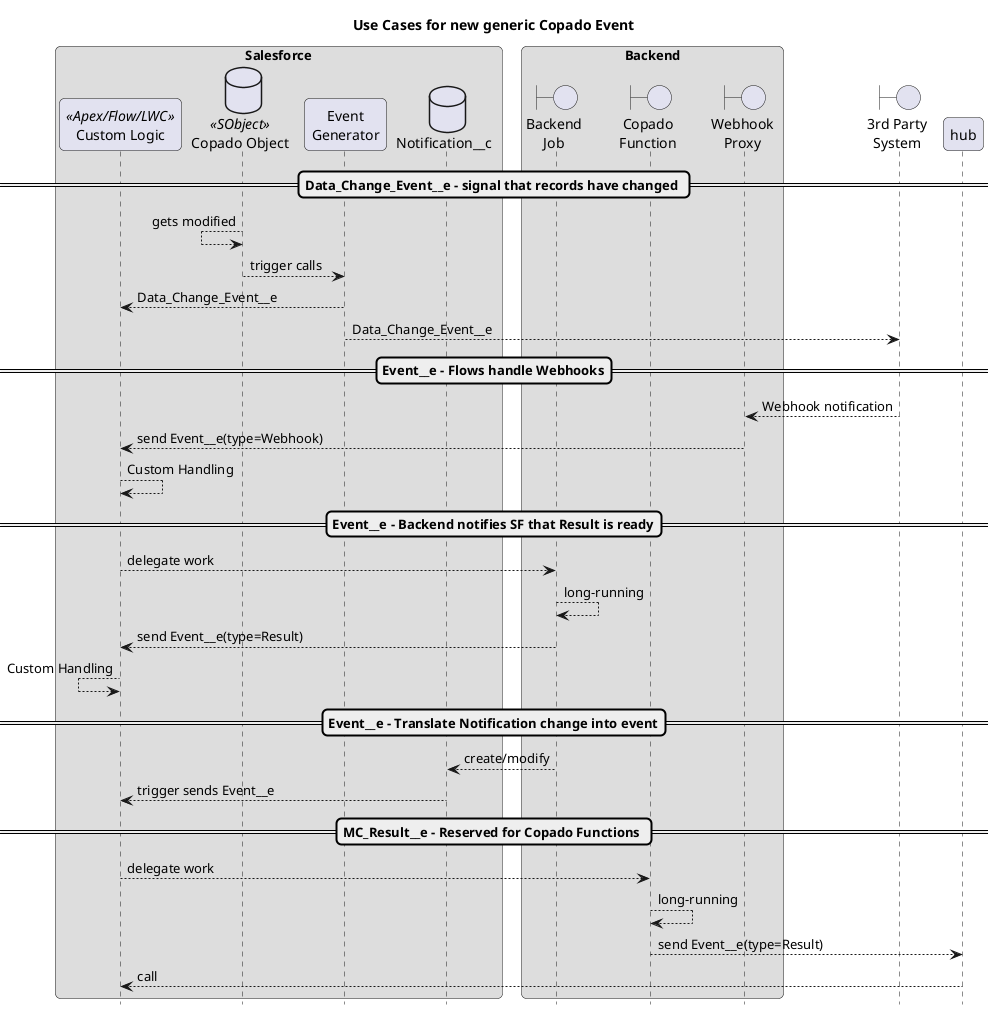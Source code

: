 @startuml
title Use Cases for new generic Copado Event

skinparam roundCorner 10
hide footbox

box "Salesforce"
    participant custom as "Custom Logic" <<Apex/Flow/LWC>>
    database data as "Copado Object" <<SObject>>
    participant generator as "Event\nGenerator"
    database notification as "Notification__c"
end box

box "Backend"
   boundary backend as "Backend\nJob"
   boundary function as "Copado\nFunction"
   boundary proxy as "Webhook\nProxy"
end box

boundary external as "3rd Party\nSystem"

== Data_Change_Event__e - signal that records have changed ==
data <-- data : gets modified
data --> generator : trigger calls
generator --> custom : Data_Change_Event__e
generator --> external : Data_Change_Event__e

== Event__e - Flows handle Webhooks==
external --> proxy : Webhook notification
proxy --> custom : send Event__e(type=Webhook)
custom --> custom : Custom Handling

== Event__e - Backend notifies SF that Result is ready==
custom --> backend : delegate work
backend --> backend : long-running
custom <-- backend : send Event__e(type=Result)
custom <-- custom : Custom Handling

== Event__e - Translate Notification change into event==
notification <-- backend : create/modify
notification --> custom : trigger sends Event__e

== MC_Result__e - Reserved for Copado Functions ==
custom --> function : delegate work
function --> function : long-running
hub <-- function : send Event__e(type=Result)
custom <-- hub : call

@enduml